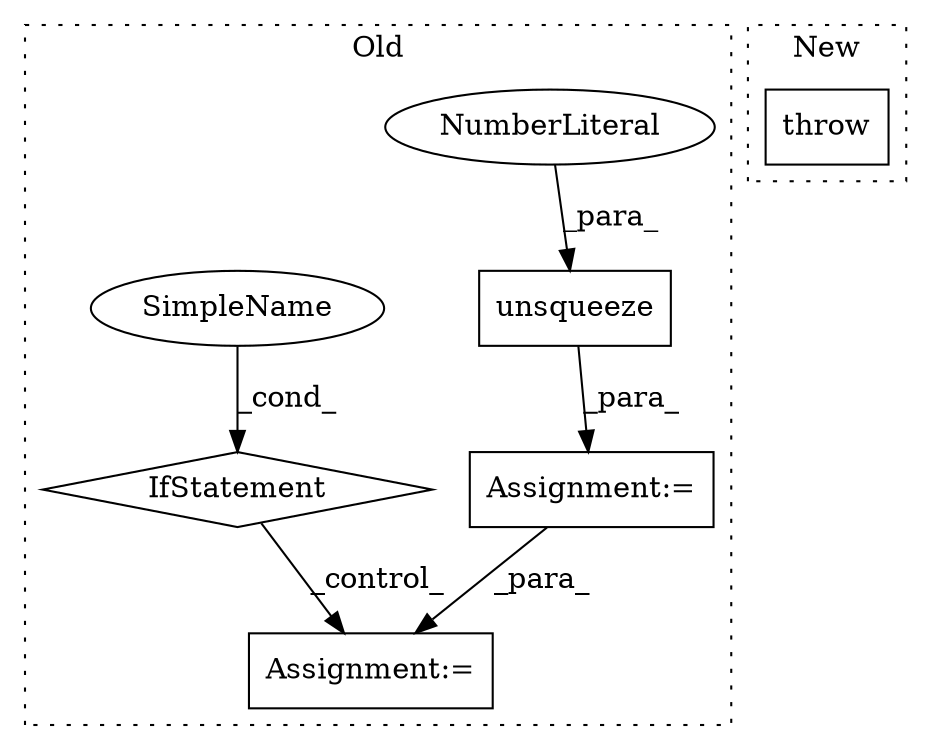 digraph G {
subgraph cluster0 {
1 [label="unsqueeze" a="32" s="12466,12488" l="10,1" shape="box"];
3 [label="NumberLiteral" a="34" s="12487" l="1" shape="ellipse"];
4 [label="Assignment:=" a="7" s="12459" l="1" shape="box"];
5 [label="Assignment:=" a="7" s="13911" l="1" shape="box"];
6 [label="IfStatement" a="25" s="13866,13891" l="4,2" shape="diamond"];
7 [label="SimpleName" a="42" s="" l="" shape="ellipse"];
label = "Old";
style="dotted";
}
subgraph cluster1 {
2 [label="throw" a="53" s="12227" l="6" shape="box"];
label = "New";
style="dotted";
}
1 -> 4 [label="_para_"];
3 -> 1 [label="_para_"];
4 -> 5 [label="_para_"];
6 -> 5 [label="_control_"];
7 -> 6 [label="_cond_"];
}